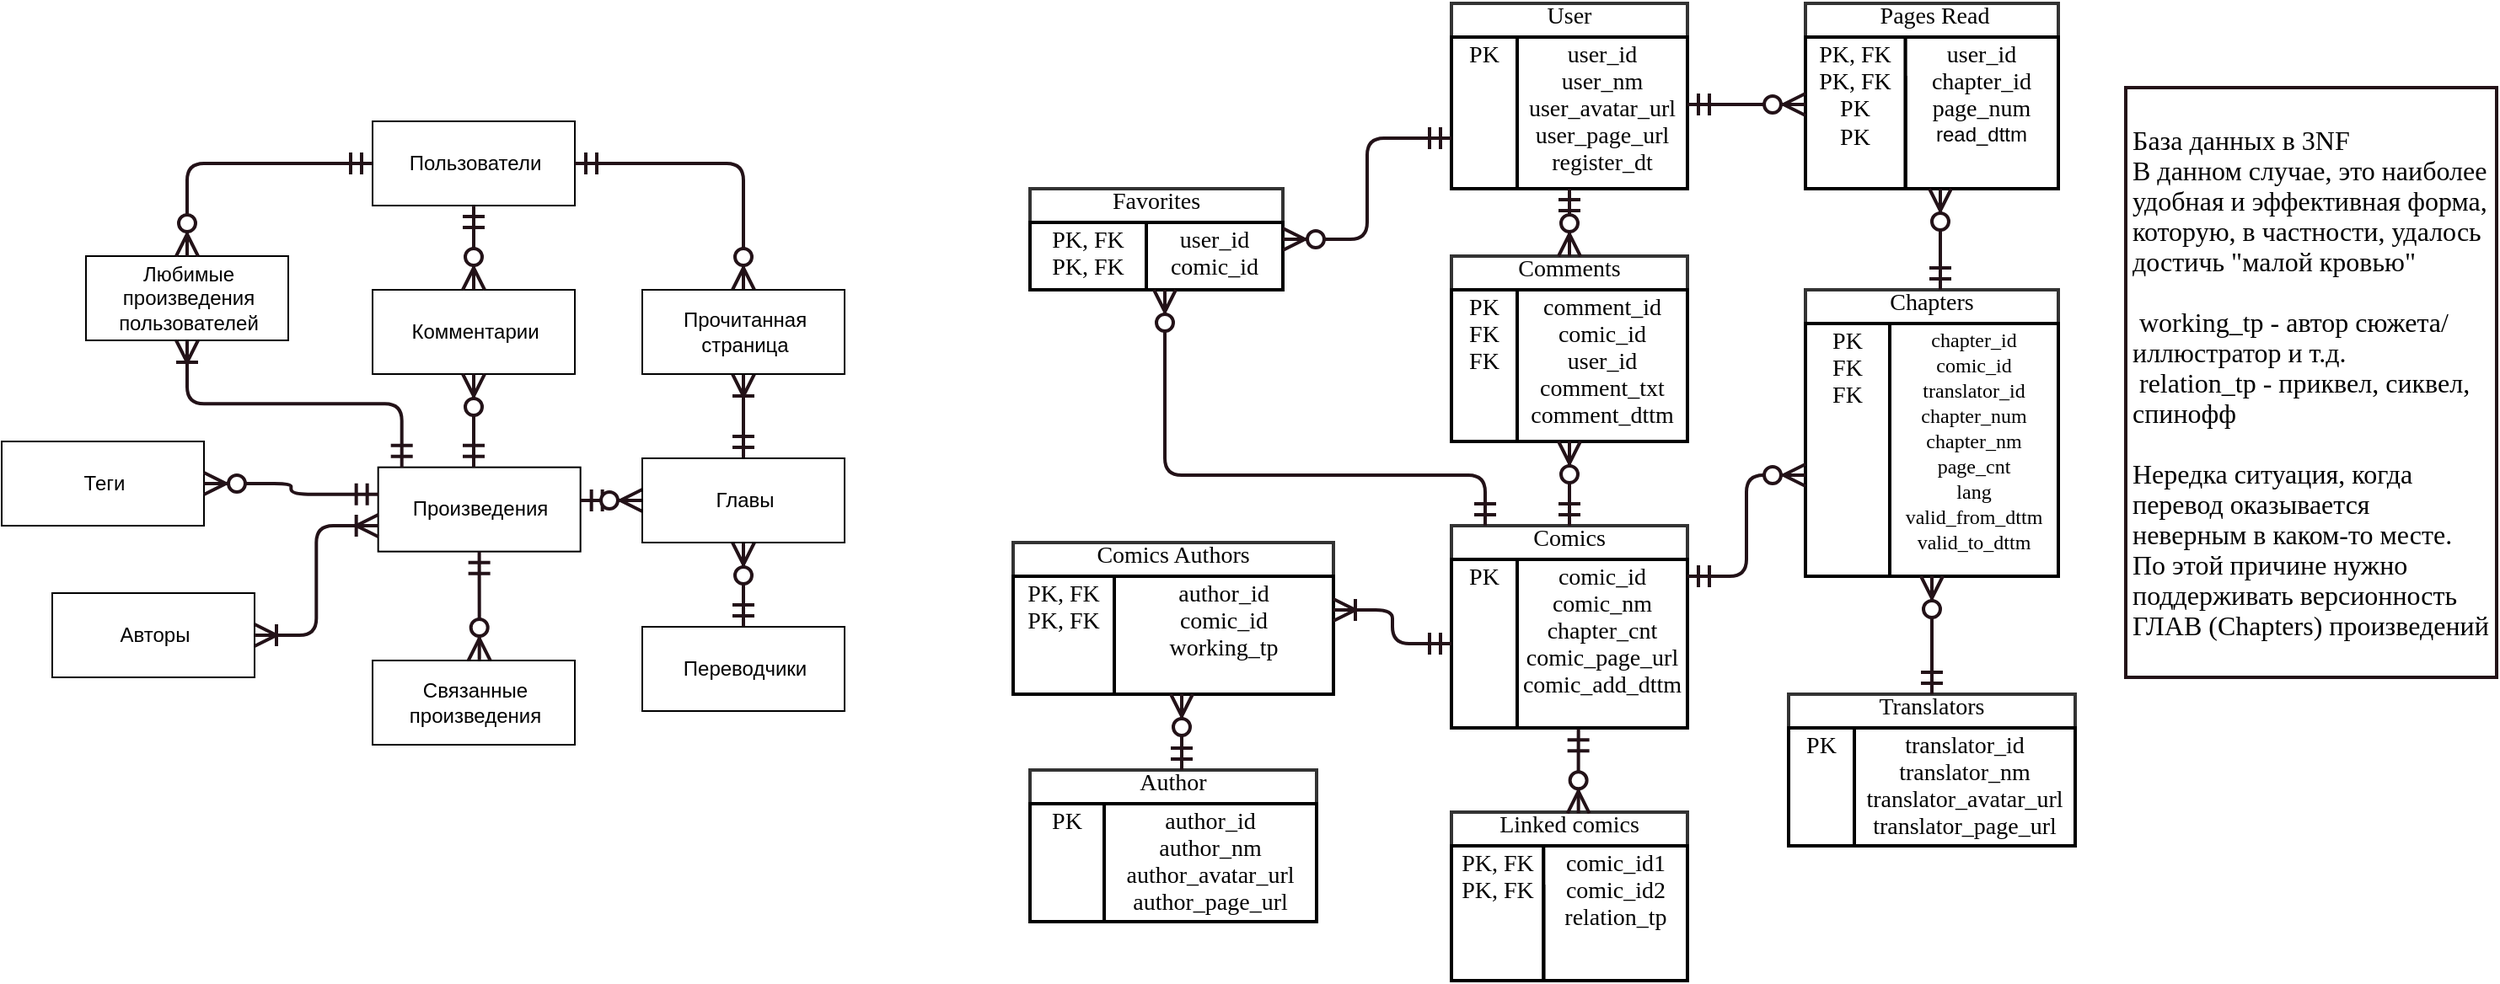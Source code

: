 <mxfile version="14.6.6" type="device"><diagram id="upO_5eK9MUuv22I4tNA9" name="Page-1"><mxGraphModel dx="1065" dy="496" grid="1" gridSize="10" guides="0" tooltips="1" connect="1" arrows="1" fold="1" page="1" pageScale="1" pageWidth="827" pageHeight="1169" background="#FFFFFF" math="0" shadow="0"><root><mxCell id="0"/><mxCell id="2" value="Layer 0" parent="0"/><mxCell id="3" value="&lt;div style='width: 113.0px;height:auto;word-break: break-word;'&gt;&lt;div align=&quot;center&quot;&gt;&lt;span style=&quot;font-size:12px;font-family:Arial;text-decoration:none; line-height: 0;&quot;&gt;&lt;span style=&quot;text-decoration:none; line-height: normal;&quot;&gt;Пользователи&lt;/span&gt;&lt;/span&gt;&lt;/div&gt;&lt;/div&gt;" style="shape=rect;shadow=0;strokeWidth=1;fillColor=#FFFFFF;strokeColor=#000000;opacity=100.0;html=1;nl2Br=0;verticalAlign=middle;align=center;spacingLeft=2.0;spacingRight=0;whiteSpace=wrap;gliffyId=0;" parent="2" vertex="1"><mxGeometry x="380" y="80" width="120" height="50" as="geometry"/></mxCell><mxCell id="4" value="&lt;div style='width: 113.0px;height:auto;word-break: break-word;'&gt;&lt;div align=&quot;center&quot;&gt;&lt;span style=&quot;font-size:12px;font-family:Arial;text-decoration:none; line-height: 0;&quot;&gt;&lt;span style=&quot;text-decoration:none; line-height: normal;&quot;&gt;Переводчики&lt;/span&gt;&lt;/span&gt;&lt;/div&gt;&lt;/div&gt;" style="shape=rect;shadow=0;strokeWidth=1;fillColor=#FFFFFF;strokeColor=#000000;opacity=100.0;html=1;nl2Br=0;verticalAlign=middle;align=center;spacingLeft=2.0;spacingRight=0;whiteSpace=wrap;gliffyId=2;" parent="2" vertex="1"><mxGeometry x="540" y="380" width="120" height="50" as="geometry"/></mxCell><mxCell id="5" value="&lt;div style='width: 113.0px;height:auto;word-break: break-word;'&gt;&lt;div align=&quot;center&quot;&gt;&lt;span style=&quot;font-size:12px;font-family:Arial;text-decoration:none; line-height: 0;&quot;&gt;&lt;span style=&quot;text-decoration:none; line-height: normal;&quot;&gt;Авторы&lt;/span&gt;&lt;/span&gt;&lt;/div&gt;&lt;/div&gt;" style="shape=rect;shadow=0;strokeWidth=1;fillColor=#FFFFFF;strokeColor=#000000;opacity=100.0;html=1;nl2Br=0;verticalAlign=middle;align=center;spacingLeft=2.0;spacingRight=0;whiteSpace=wrap;gliffyId=6;" parent="2" vertex="1"><mxGeometry x="190" y="360" width="120" height="50" as="geometry"/></mxCell><mxCell id="6" value="&lt;div style='width: 113.0px;height:auto;word-break: break-word;'&gt;&lt;div align=&quot;center&quot;&gt;&lt;span style=&quot;font-size:12px;font-family:Arial;text-decoration:none; line-height: 0;&quot;&gt;&lt;span style=&quot;text-decoration:none; line-height: normal;&quot;&gt;Произведения&lt;/span&gt;&lt;/span&gt;&lt;/div&gt;&lt;/div&gt;" style="shape=rect;shadow=0;strokeWidth=1;fillColor=#FFFFFF;strokeColor=#000000;opacity=100.0;html=1;nl2Br=0;verticalAlign=middle;align=center;spacingLeft=2.0;spacingRight=0;whiteSpace=wrap;gliffyId=8;" parent="2" vertex="1"><mxGeometry x="383.333" y="285.333" width="120" height="50" as="geometry"/></mxCell><mxCell id="7" value="&lt;div style='width: 113.0px;height:auto;word-break: break-word;'&gt;&lt;div align=&quot;center&quot;&gt;&lt;span style=&quot;font-size:12px;font-family:Arial;text-decoration:none; line-height: normal;&quot;&gt;Любимые произведения пользователей&lt;/span&gt;&lt;/div&gt;&lt;/div&gt;" style="shape=rect;shadow=0;strokeWidth=1;fillColor=#FFFFFF;strokeColor=#000000;opacity=100.0;html=1;nl2Br=0;verticalAlign=middle;align=center;spacingLeft=2.0;spacingRight=0;whiteSpace=wrap;gliffyId=15;" parent="2" vertex="1"><mxGeometry x="210" y="160" width="120" height="50" as="geometry"/></mxCell><mxCell id="8" style="shape=filledEdge;strokeWidth=2;strokeColor=#231218;fillColor=none;startArrow=ERmandOne;startFill=1;startSize=10;endArrow=ERzeroToMany;endFill=1;endSize=10;rounded=1;gliffyId=18;edgeStyle=orthogonalEdgeStyle;" parent="2" source="3" target="7" edge="1"><mxGeometry width="100" height="100" relative="1" as="geometry"><Array as="points"><mxPoint x="380" y="105"/><mxPoint x="270" y="105"/><mxPoint x="270" y="160"/></Array></mxGeometry></mxCell><mxCell id="9" style="shape=filledEdge;strokeWidth=2;strokeColor=#231218;fillColor=none;startArrow=ERmandOne;startFill=1;startSize=10;endArrow=ERoneToMany;endFill=1;endSize=10;rounded=1;gliffyId=19;edgeStyle=orthogonalEdgeStyle;" parent="2" source="6" target="7" edge="1"><mxGeometry width="100" height="100" relative="1" as="geometry"><Array as="points"><mxPoint x="397.333" y="285.333"/><mxPoint x="397.333" y="247.667"/><mxPoint x="270" y="247.667"/><mxPoint x="270" y="210"/></Array></mxGeometry></mxCell><mxCell id="10" style="shape=filledEdge;strokeWidth=2;strokeColor=#231218;fillColor=none;startArrow=ERoneToMany;startFill=1;startSize=10;endArrow=ERoneToMany;endFill=1;endSize=10;rounded=1;gliffyId=22;edgeStyle=orthogonalEdgeStyle;" parent="2" source="6" target="5" edge="1"><mxGeometry width="100" height="100" relative="1" as="geometry"><Array as="points"><mxPoint x="383.333" y="320"/><mxPoint x="346.667" y="320"/><mxPoint x="346.667" y="385"/><mxPoint x="310" y="385"/></Array></mxGeometry></mxCell><mxCell id="11" style="shape=filledEdge;strokeWidth=2;strokeColor=#231218;fillColor=none;startArrow=ERmandOne;startFill=1;startSize=10;endArrow=ERzeroToMany;endFill=1;endSize=10;rounded=1;gliffyId=23;edgeStyle=orthogonalEdgeStyle;" parent="2" source="4" target="46" edge="1"><mxGeometry width="100" height="100" relative="1" as="geometry"><Array as="points"><mxPoint x="600" y="380"/><mxPoint x="600" y="363.333"/><mxPoint x="600" y="346.667"/><mxPoint x="600" y="330"/></Array></mxGeometry></mxCell><mxCell id="12" value="&lt;div style='width: 113.0px;height:auto;word-break: break-word;'&gt;&lt;div align=&quot;center&quot;&gt;&lt;span style=&quot;font-size:12px;font-family:Arial;text-decoration:none; line-height: normal;&quot;&gt;Связанные произведения&lt;/span&gt;&lt;/div&gt;&lt;/div&gt;" style="shape=rect;shadow=0;strokeWidth=1;fillColor=#FFFFFF;strokeColor=#000000;opacity=100.0;html=1;nl2Br=0;verticalAlign=middle;align=center;spacingLeft=2.0;spacingRight=0;whiteSpace=wrap;gliffyId=27;" parent="2" vertex="1"><mxGeometry x="380" y="400" width="120" height="50" as="geometry"/></mxCell><mxCell id="13" style="shape=filledEdge;strokeWidth=2;strokeColor=#231218;fillColor=none;startArrow=ERmandOne;startFill=1;startSize=10;endArrow=ERzeroToMany;endFill=1;endSize=10;rounded=1;gliffyId=30;edgeStyle=orthogonalEdgeStyle;" parent="2" source="6" target="12" edge="1"><mxGeometry width="100" height="100" relative="1" as="geometry"><Array as="points"><mxPoint x="443.333" y="335.333"/><mxPoint x="443.333" y="356.918"/><mxPoint x="443.333" y="378.502"/><mxPoint x="443.333" y="400.086"/></Array></mxGeometry></mxCell><mxCell id="14" value="&lt;div style='width: 113.0px;height:auto;word-break: break-word;'&gt;&lt;div align=&quot;center&quot;&gt;&lt;span style=&quot;font-size:12px;font-family:Arial;text-decoration:none; line-height: normal;&quot;&gt;Комментарии&lt;/span&gt;&lt;/div&gt;&lt;/div&gt;" style="shape=rect;shadow=0;strokeWidth=1;fillColor=#FFFFFF;strokeColor=#000000;opacity=100.0;html=1;nl2Br=0;verticalAlign=middle;align=center;spacingLeft=2.0;spacingRight=0;whiteSpace=wrap;gliffyId=31;" parent="2" vertex="1"><mxGeometry x="380" y="180" width="120" height="50" as="geometry"/></mxCell><mxCell id="15" style="shape=filledEdge;strokeWidth=2;strokeColor=#231218;fillColor=none;startArrow=ERmandOne;startFill=1;startSize=10;endArrow=ERzeroToMany;endFill=1;endSize=10;rounded=1;gliffyId=34;edgeStyle=orthogonalEdgeStyle;" parent="2" source="6" target="14" edge="1"><mxGeometry width="100" height="100" relative="1" as="geometry"><Array as="points"><mxPoint x="440" y="285.434"/><mxPoint x="440" y="266.956"/><mxPoint x="440" y="248.478"/><mxPoint x="440" y="230"/></Array></mxGeometry></mxCell><mxCell id="16" style="shape=filledEdge;strokeWidth=2;strokeColor=#231218;fillColor=none;startArrow=ERmandOne;startFill=1;startSize=10;endArrow=ERzeroToMany;endFill=1;endSize=10;rounded=1;gliffyId=35;edgeStyle=orthogonalEdgeStyle;" parent="2" source="3" target="14" edge="1"><mxGeometry width="100" height="100" relative="1" as="geometry"><Array as="points"><mxPoint x="440" y="130"/><mxPoint x="440" y="146.667"/><mxPoint x="440" y="163.333"/><mxPoint x="440" y="180"/></Array></mxGeometry></mxCell><mxCell id="17" style="shape=filledEdge;strokeWidth=2;strokeColor=#231218;fillColor=none;startArrow=ERmandOne;startFill=1;startSize=10;endArrow=ERzeroToMany;endFill=1;endSize=10;rounded=1;gliffyId=44;edgeStyle=orthogonalEdgeStyle;" parent="2" source="3" target="45" edge="1"><mxGeometry width="265" height="131" relative="1" as="geometry"><Array as="points"><mxPoint x="500" y="105"/><mxPoint x="600" y="105"/><mxPoint x="600" y="180"/></Array></mxGeometry></mxCell><mxCell id="18" style="shape=filledEdge;strokeWidth=2;strokeColor=#231218;fillColor=none;startArrow=ERmandOne;startFill=1;startSize=10;endArrow=ERzeroToMany;endFill=1;endSize=10;rounded=1;gliffyId=45;edgeStyle=orthogonalEdgeStyle;" parent="2" source="6" target="46" edge="1"><mxGeometry width="263" height="14" relative="1" as="geometry"><Array as="points"><mxPoint x="502.947" y="305"/><mxPoint x="515.298" y="305"/><mxPoint x="527.649" y="305"/><mxPoint x="540" y="305"/></Array></mxGeometry></mxCell><mxCell id="19" value="&lt;div style='width: 147.0px;height:auto;word-break: break-word;'&gt;&lt;div align=&quot;center&quot;&gt;&lt;span style=&quot;font-size:14px;font-family:Times; line-height: normal;&quot;&gt;Favorites&lt;/span&gt;&lt;/div&gt;&lt;/div&gt;" style="swimlane;collapsible=0;fontStyle=0;childLayout=stackLayout;resizeParent=1;resizeParentMax=0;strokeWidth=2;shadow=0;fillColor=#ffffff;strokeColor=#333333;startSize=20.0;whiteSpace=wrap;html=1;nl2Br=0;verticalAlign=middle;align=center;spacingLeft=0.0;spacingRight=0;spacingTop=-4.0;spacingBottom=3;whiteSpace=wrap;gliffyId=102;" parent="2" vertex="1"><mxGeometry x="770" y="120" width="150" height="60" as="geometry"/></mxCell><mxCell id="20" value="&lt;div style='width: 66.0px;height:auto;word-break: break-word;'&gt;&lt;div align=&quot;center&quot;&gt;&lt;span style=&quot;font-size:14px;font-family:Times;text-decoration:none; line-height: 0;&quot;&gt;&lt;span style=&quot;text-decoration:none; line-height: normal;&quot;&gt;PK, FK&lt;/span&gt;&lt;/span&gt;&lt;/div&gt;&lt;div align=&quot;center&quot;&gt;&lt;span style=&quot;font-size:14px;font-family:Times;text-decoration:none; line-height: 0;&quot;&gt;&lt;span style=&quot;text-decoration:none; line-height: normal;&quot;&gt;PK, FK&lt;/span&gt;&lt;/span&gt;&lt;/div&gt;&lt;/div&gt;" style="swimlane;collapsible=0;swimlaneLine=0;strokeWidth=2;shadow=0;fillColor=#ffffff;strokeColor=#000000;whiteSpace=wrap;html=1;fontStyle=0;verticalAlign=top;align=center;spacingLeft=0.0;spacingRight=0;spacingTop=-4.0;spacingBottom=3;whiteSpace=wrap;gliffyId=105;" parent="19" vertex="1"><mxGeometry y="20" width="69" height="40" as="geometry"/></mxCell><mxCell id="21" value="&lt;div style='width: 78.0px;height:auto;word-break: break-word;'&gt;&lt;div align=&quot;center&quot;&gt;&lt;span style=&quot;font-size:14px;font-family:Times; line-height: normal;&quot;&gt;user_id&lt;br /&gt;&lt;/span&gt;&lt;/div&gt;&lt;div align=&quot;center&quot;&gt;&lt;span style=&quot;font-size:14px;font-family:Times; line-height: normal;&quot;&gt;comic_id&lt;/span&gt;&lt;/div&gt;&lt;/div&gt;" style="swimlane;collapsible=0;swimlaneLine=0;strokeWidth=2;shadow=0;fillColor=#ffffff;strokeColor=#000000;whiteSpace=wrap;html=1;fontStyle=0;verticalAlign=top;align=center;spacingLeft=0.0;spacingRight=0;spacingTop=-4.0;spacingBottom=3;whiteSpace=wrap;gliffyId=107;" parent="19" vertex="1"><mxGeometry x="69" y="20" width="81" height="40" as="geometry"/></mxCell><mxCell id="22" value="&lt;div style='width: 147.0px;height:auto;word-break: break-word;'&gt;&lt;div align=&quot;center&quot;&gt;&lt;span style=&quot;font-size:14px;font-family:Times;text-decoration:none; line-height: normal;&quot;&gt;&amp;nbsp;Pages Read&lt;/span&gt;&lt;/div&gt;&lt;/div&gt;" style="swimlane;collapsible=0;fontStyle=0;childLayout=stackLayout;resizeParent=1;resizeParentMax=0;strokeWidth=2;shadow=0;fillColor=#ffffff;strokeColor=#333333;startSize=20.0;whiteSpace=wrap;html=1;nl2Br=0;verticalAlign=middle;align=center;spacingLeft=0.0;spacingRight=0;spacingTop=-4.0;spacingBottom=3;whiteSpace=wrap;gliffyId=109;" parent="2" vertex="1"><mxGeometry x="1230" y="10" width="150.0" height="110" as="geometry"/></mxCell><mxCell id="23" value="&lt;div style=&quot;width: 56.333px ; height: auto ; word-break: break-word&quot;&gt;&lt;div align=&quot;center&quot;&gt;&lt;span style=&quot;font-size: 14px ; font-family: &amp;#34;times&amp;#34; ; line-height: normal&quot;&gt;PK, FK&lt;/span&gt;&lt;/div&gt;&lt;div align=&quot;center&quot;&gt;&lt;span style=&quot;font-size: 14px ; font-family: &amp;#34;times&amp;#34; ; text-decoration: none ; line-height: normal&quot;&gt;PK, FK&lt;/span&gt;&lt;/div&gt;&lt;div align=&quot;center&quot;&gt;&lt;font face=&quot;times&quot;&gt;&lt;span style=&quot;font-size: 14px&quot;&gt;PK&lt;/span&gt;&lt;/font&gt;&lt;/div&gt;&lt;div align=&quot;center&quot;&gt;&lt;font face=&quot;times&quot;&gt;&lt;span style=&quot;font-size: 14px&quot;&gt;PK&lt;/span&gt;&lt;/font&gt;&lt;/div&gt;&lt;/div&gt;" style="swimlane;collapsible=0;swimlaneLine=0;strokeWidth=2;shadow=0;fillColor=#ffffff;strokeColor=#000000;whiteSpace=wrap;html=1;fontStyle=0;verticalAlign=top;align=center;spacingLeft=0.0;spacingRight=0;spacingTop=-4.0;spacingBottom=3;whiteSpace=wrap;gliffyId=112;startSize=23;" parent="22" vertex="1"><mxGeometry y="20" width="59.333" height="90" as="geometry"/></mxCell><mxCell id="24" value="&lt;div style=&quot;width: 87.667px ; height: auto ; word-break: break-word&quot;&gt;&lt;div align=&quot;center&quot;&gt;&lt;span style=&quot;font-size: 14px ; font-family: &amp;#34;times&amp;#34; ; line-height: normal&quot;&gt;user_id&lt;br&gt;&lt;/span&gt;&lt;/div&gt;&lt;div align=&quot;center&quot;&gt;&lt;span style=&quot;font-size: 14px ; font-family: &amp;#34;times&amp;#34; ; line-height: normal&quot;&gt;chapter_id&lt;/span&gt;&lt;/div&gt;&lt;div align=&quot;center&quot;&gt;&lt;span style=&quot;font-size: 14px ; font-family: &amp;#34;times&amp;#34; ; line-height: normal&quot;&gt;page_num&lt;/span&gt;&lt;/div&gt;&lt;div align=&quot;center&quot;&gt;&lt;span style=&quot;line-height: normal&quot;&gt;read_dttm&lt;/span&gt;&lt;/div&gt;&lt;/div&gt;" style="swimlane;collapsible=0;swimlaneLine=0;strokeWidth=2;shadow=0;fillColor=#ffffff;strokeColor=#000000;whiteSpace=wrap;html=1;fontStyle=0;verticalAlign=top;align=center;spacingLeft=0.0;spacingRight=0;spacingTop=-4.0;spacingBottom=3;whiteSpace=wrap;gliffyId=114;" parent="22" vertex="1"><mxGeometry x="59.333" y="20" width="90.667" height="90" as="geometry"/></mxCell><mxCell id="25" value="&lt;div style='width: 137.0px;height:auto;word-break: break-word;'&gt;&lt;div align=&quot;center&quot;&gt;&lt;span style=&quot;font-size:14px;font-family:Times; line-height: normal;&quot;&gt;Comments&lt;/span&gt;&lt;/div&gt;&lt;/div&gt;" style="swimlane;collapsible=0;fontStyle=0;childLayout=stackLayout;resizeParent=1;resizeParentMax=0;strokeWidth=2;shadow=0;fillColor=#ffffff;strokeColor=#333333;startSize=20.0;whiteSpace=wrap;html=1;nl2Br=0;verticalAlign=middle;align=center;spacingLeft=0.0;spacingRight=0;spacingTop=-4.0;spacingBottom=3;whiteSpace=wrap;gliffyId=116;" parent="2" vertex="1"><mxGeometry x="1020" y="160" width="140" height="110" as="geometry"/></mxCell><mxCell id="26" value="&lt;div style='width: 36.0px;height:auto;word-break: break-word;'&gt;&lt;div align=&quot;center&quot;&gt;&lt;span style=&quot;font-size:14px;font-family:Times; line-height: normal;&quot;&gt;PK&lt;/span&gt;&lt;/div&gt;&lt;div align=&quot;center&quot;&gt;&lt;span style=&quot;font-size:14px;font-family:Times; line-height: normal;&quot;&gt;FK&lt;/span&gt;&lt;/div&gt;&lt;div align=&quot;center&quot;&gt;&lt;span style=&quot;font-size:14px;font-family:Times; line-height: normal;&quot;&gt;FK&lt;/span&gt;&lt;/div&gt;&lt;div align=&quot;center&quot;&gt;&lt;span style=&quot;font-size:14px;font-family:Times;text-decoration:none; line-height: normal;&quot;&gt;&amp;nbsp;&lt;/span&gt;&lt;/div&gt;&lt;div align=&quot;center&quot;&gt;&lt;span style=&quot;font-size:14px;font-family:Times;text-decoration:none; line-height: normal;&quot;&gt;&amp;nbsp;&lt;/span&gt;&lt;/div&gt;&lt;div align=&quot;center&quot;&gt;&lt;span style=&quot;font-size:14px;font-family:Times;text-decoration:none; line-height: normal;&quot;&gt;&amp;nbsp;&lt;/span&gt;&lt;/div&gt;&lt;/div&gt;" style="swimlane;collapsible=0;swimlaneLine=0;strokeWidth=2;shadow=0;fillColor=#ffffff;strokeColor=#000000;whiteSpace=wrap;html=1;fontStyle=0;verticalAlign=top;align=center;spacingLeft=0.0;spacingRight=0;spacingTop=-4.0;spacingBottom=3;whiteSpace=wrap;gliffyId=119;" parent="25" vertex="1"><mxGeometry y="20" width="39" height="90" as="geometry"/></mxCell><mxCell id="27" value="&lt;div style=&quot;width: 98.0px ; height: auto ; word-break: break-word&quot;&gt;&lt;div align=&quot;center&quot;&gt;&lt;span style=&quot;font-size: 14px ; font-family: &amp;#34;times&amp;#34; ; line-height: normal&quot;&gt;comment_id&lt;br&gt;comic_id&lt;br&gt;user_id&lt;/span&gt;&lt;/div&gt;&lt;div align=&quot;center&quot;&gt;&lt;span style=&quot;font-size: 14px ; font-family: &amp;#34;times&amp;#34; ; line-height: normal&quot;&gt;comment_txt&lt;/span&gt;&lt;/div&gt;&lt;div align=&quot;center&quot;&gt;&lt;span style=&quot;font-size: 14px ; font-family: &amp;#34;times&amp;#34; ; line-height: normal&quot;&gt;comment_dttm&lt;/span&gt;&lt;/div&gt;&lt;/div&gt;" style="swimlane;collapsible=0;swimlaneLine=0;strokeWidth=2;shadow=0;fillColor=#ffffff;strokeColor=#000000;whiteSpace=wrap;html=1;fontStyle=0;verticalAlign=top;align=center;spacingLeft=0.0;spacingRight=0;spacingTop=-4.0;spacingBottom=3;whiteSpace=wrap;gliffyId=121;" parent="25" vertex="1"><mxGeometry x="39" y="20" width="101" height="90" as="geometry"/></mxCell><mxCell id="28" style="shape=filledEdge;strokeWidth=2;strokeColor=#231218;fillColor=none;startArrow=ERoneToMany;startFill=1;startSize=10;endArrow=ERmandOne;endFill=1;endSize=10;rounded=1;gliffyId=196;edgeStyle=orthogonalEdgeStyle;" parent="2" source="45" target="46" edge="1"><mxGeometry width="9.333" height="60" relative="1" as="geometry"><Array as="points"><mxPoint x="600" y="230"/><mxPoint x="600" y="246.667"/><mxPoint x="600" y="263.333"/><mxPoint x="600" y="280"/></Array></mxGeometry></mxCell><mxCell id="29" value="&lt;div style='width: 137.0px;height:auto;word-break: break-word;'&gt;&lt;div align=&quot;center&quot;&gt;&lt;span style=&quot;font-size:14px;font-family:Times; line-height: normal;&quot;&gt;Comics&lt;/span&gt;&lt;/div&gt;&lt;/div&gt;" style="swimlane;collapsible=0;fontStyle=0;childLayout=stackLayout;resizeParent=1;resizeParentMax=0;strokeWidth=2;shadow=0;fillColor=#ffffff;strokeColor=#333333;startSize=20.0;whiteSpace=wrap;html=1;nl2Br=0;verticalAlign=middle;align=center;spacingLeft=0.0;spacingRight=0;spacingTop=-4.0;spacingBottom=3;whiteSpace=wrap;gliffyId=123;" parent="2" vertex="1"><mxGeometry x="1020" y="320" width="140" height="120" as="geometry"/></mxCell><mxCell id="30" value="&lt;div style='width: 36.0px;height:auto;word-break: break-word;'&gt;&lt;div align=&quot;center&quot;&gt;&lt;span style=&quot;font-size:14px;font-family:Times; line-height: normal;&quot;&gt;PK&lt;/span&gt;&lt;/div&gt;&lt;/div&gt;" style="swimlane;collapsible=0;swimlaneLine=0;strokeWidth=2;shadow=0;fillColor=#ffffff;strokeColor=#000000;whiteSpace=wrap;html=1;fontStyle=0;verticalAlign=top;align=center;spacingLeft=0.0;spacingRight=0;spacingTop=-4.0;spacingBottom=3;whiteSpace=wrap;gliffyId=126;" parent="29" vertex="1"><mxGeometry y="20" width="39" height="100" as="geometry"/></mxCell><mxCell id="31" value="&lt;div style=&quot;width: 98.0px ; height: auto ; word-break: break-word&quot;&gt;&lt;div align=&quot;center&quot;&gt;&lt;span style=&quot;font-size: 14px ; font-family: &amp;#34;times&amp;#34; ; line-height: normal&quot;&gt;comic_id&lt;br&gt;&lt;/span&gt;&lt;/div&gt;&lt;div align=&quot;center&quot;&gt;&lt;span style=&quot;font-size: 14px ; font-family: &amp;#34;times&amp;#34; ; line-height: normal&quot;&gt;comic_nm&lt;/span&gt;&lt;/div&gt;&lt;div align=&quot;center&quot;&gt;&lt;span style=&quot;font-size: 14px ; font-family: &amp;#34;times&amp;#34; ; line-height: normal&quot;&gt;chapter_cnt&lt;/span&gt;&lt;/div&gt;&lt;div align=&quot;center&quot;&gt;&lt;span style=&quot;font-size: 14px ; font-family: &amp;#34;times&amp;#34; ; line-height: normal&quot;&gt;comic_page_url&lt;/span&gt;&lt;/div&gt;&lt;div align=&quot;center&quot;&gt;&lt;span style=&quot;font-size: 14px ; font-family: &amp;#34;times&amp;#34; ; line-height: normal&quot;&gt;comic_add_dttm&lt;/span&gt;&lt;/div&gt;&lt;div align=&quot;center&quot;&gt;&lt;/div&gt;&lt;/div&gt;" style="swimlane;collapsible=0;swimlaneLine=0;strokeWidth=2;shadow=0;fillColor=#ffffff;strokeColor=#000000;whiteSpace=wrap;html=1;fontStyle=0;verticalAlign=top;align=center;spacingLeft=0.0;spacingRight=0;spacingTop=-4.0;spacingBottom=3;whiteSpace=wrap;gliffyId=128;" parent="29" vertex="1"><mxGeometry x="39" y="20" width="101" height="100" as="geometry"/></mxCell><mxCell id="32" value="&lt;div style='width: 137.0px;height:auto;word-break: break-word;'&gt;&lt;div align=&quot;center&quot;&gt;&lt;span style=&quot;font-size:14px;font-family:Times; line-height: normal;&quot;&gt;User&lt;/span&gt;&lt;/div&gt;&lt;/div&gt;" style="swimlane;collapsible=0;fontStyle=0;childLayout=stackLayout;resizeParent=1;resizeParentMax=0;strokeWidth=2;shadow=0;fillColor=#ffffff;strokeColor=#333333;startSize=20.0;whiteSpace=wrap;html=1;nl2Br=0;verticalAlign=middle;align=center;spacingLeft=0.0;spacingRight=0;spacingTop=-4.0;spacingBottom=3;whiteSpace=wrap;gliffyId=130;" parent="2" vertex="1"><mxGeometry x="1020" y="10" width="140" height="110" as="geometry"/></mxCell><mxCell id="33" value="&lt;div style='width: 36.0px;height:auto;word-break: break-word;'&gt;&lt;div align=&quot;center&quot;&gt;&lt;span style=&quot;font-size:14px;font-family:Times; line-height: normal;&quot;&gt;PK&lt;/span&gt;&lt;/div&gt;&lt;div align=&quot;center&quot;&gt;&lt;span style=&quot;font-size:14px;font-family:Times;text-decoration:none; line-height: normal;&quot;&gt;&amp;nbsp;&lt;/span&gt;&lt;/div&gt;&lt;div align=&quot;center&quot;&gt;&lt;span style=&quot;font-size:14px;font-family:Times;text-decoration:none; line-height: normal;&quot;&gt;&amp;nbsp;&lt;/span&gt;&lt;/div&gt;&lt;/div&gt;" style="swimlane;collapsible=0;swimlaneLine=0;strokeWidth=2;shadow=0;fillColor=#ffffff;strokeColor=#000000;whiteSpace=wrap;html=1;fontStyle=0;verticalAlign=top;align=center;spacingLeft=0.0;spacingRight=0;spacingTop=-4.0;spacingBottom=3;whiteSpace=wrap;gliffyId=133;" parent="32" vertex="1"><mxGeometry y="20" width="39" height="90" as="geometry"/></mxCell><mxCell id="34" value="&lt;div style='width: 98.0px;height:auto;word-break: break-word;'&gt;&lt;div align=&quot;center&quot;&gt;&lt;span style=&quot;font-size:14px;font-family:Times; line-height: normal;&quot;&gt;user_id&lt;br /&gt;user_nm&lt;/span&gt;&lt;/div&gt;&lt;div align=&quot;center&quot;&gt;&lt;span style=&quot;font-size:14px;font-family:Times; line-height: normal;&quot;&gt;user_avatar_url&lt;/span&gt;&lt;/div&gt;&lt;div align=&quot;center&quot;&gt;&lt;span style=&quot;font-size:14px;font-family:Times; line-height: normal;&quot;&gt;user_page_url&lt;/span&gt;&lt;/div&gt;&lt;div align=&quot;center&quot;&gt;&lt;span style=&quot;font-size:14px;font-family:Times; line-height: normal;&quot;&gt;register_dt&lt;/span&gt;&lt;/div&gt;&lt;/div&gt;" style="swimlane;collapsible=0;swimlaneLine=0;strokeWidth=2;shadow=0;fillColor=#ffffff;strokeColor=#000000;whiteSpace=wrap;html=1;fontStyle=0;verticalAlign=top;align=center;spacingLeft=0.0;spacingRight=0;spacingTop=-4.0;spacingBottom=3;whiteSpace=wrap;gliffyId=135;" parent="32" vertex="1"><mxGeometry x="39" y="20" width="101" height="90" as="geometry"/></mxCell><mxCell id="35" value="&lt;div style='width: 167.0px;height:auto;word-break: break-word;'&gt;&lt;div align=&quot;center&quot;&gt;&lt;span style=&quot;font-size:14px;font-family:Times; line-height: normal;&quot;&gt;Translators&lt;/span&gt;&lt;/div&gt;&lt;/div&gt;" style="swimlane;collapsible=0;fontStyle=0;childLayout=stackLayout;resizeParent=1;resizeParentMax=0;strokeWidth=2;shadow=0;fillColor=#ffffff;strokeColor=#333333;startSize=20.0;whiteSpace=wrap;html=1;nl2Br=0;verticalAlign=middle;align=center;spacingLeft=0.0;spacingRight=0;spacingTop=-4.0;spacingBottom=3;whiteSpace=wrap;gliffyId=137;" parent="2" vertex="1"><mxGeometry x="1220" y="420" width="170" height="90" as="geometry"/></mxCell><mxCell id="36" value="&lt;div style='width: 36.0px;height:auto;word-break: break-word;'&gt;&lt;div align=&quot;center&quot;&gt;&lt;span style=&quot;font-size:14px;font-family:Times; line-height: normal;&quot;&gt;PK&lt;/span&gt;&lt;/div&gt;&lt;div align=&quot;center&quot;&gt;&lt;span style=&quot;font-size:14px;font-family:Times;text-decoration:none; line-height: normal;&quot;&gt;&amp;nbsp;&lt;/span&gt;&lt;/div&gt;&lt;/div&gt;" style="swimlane;collapsible=0;swimlaneLine=0;strokeWidth=2;shadow=0;fillColor=#ffffff;strokeColor=#000000;whiteSpace=wrap;html=1;fontStyle=0;verticalAlign=top;align=center;spacingLeft=0.0;spacingRight=0;spacingTop=-4.0;spacingBottom=3;whiteSpace=wrap;gliffyId=140;" parent="35" vertex="1"><mxGeometry y="20" width="39" height="70" as="geometry"/></mxCell><mxCell id="37" value="&lt;div style='width: 128.0px;height:auto;word-break: break-word;'&gt;&lt;div align=&quot;center&quot;&gt;&lt;span style=&quot;font-size:14px;font-family:Times; line-height: normal;&quot;&gt;translator_id&lt;br /&gt;translator_nm&lt;/span&gt;&lt;/div&gt;&lt;div align=&quot;center&quot;&gt;&lt;span style=&quot;font-size:14px;font-family:Times; line-height: normal;&quot;&gt;translator_avatar_url&lt;/span&gt;&lt;/div&gt;&lt;div align=&quot;center&quot;&gt;&lt;span style=&quot;font-size:14px;font-family:Times; line-height: normal;&quot;&gt;translator_page_url&lt;/span&gt;&lt;/div&gt;&lt;div align=&quot;center&quot;&gt;&lt;span style=&quot;font-size:14px;font-family:Times;text-decoration:none; line-height: normal;&quot;&gt;&amp;nbsp;&lt;/span&gt;&lt;/div&gt;&lt;/div&gt;" style="swimlane;collapsible=0;swimlaneLine=0;strokeWidth=2;shadow=0;fillColor=#ffffff;strokeColor=#000000;whiteSpace=wrap;html=1;fontStyle=0;verticalAlign=top;align=center;spacingLeft=0.0;spacingRight=0;spacingTop=-4.0;spacingBottom=3;whiteSpace=wrap;gliffyId=142;startSize=10;" parent="35" vertex="1"><mxGeometry x="39" y="20" width="131" height="70" as="geometry"/></mxCell><mxCell id="38" value="&lt;div style='width: 212.368px;height:auto;word-break: break-word;'&gt;&lt;div align=&quot;left&quot;&gt;&lt;span style=&quot;font-size:16px;font-family:Times;text-decoration:none; line-height: 0;&quot;&gt;&lt;span style=&quot;text-decoration:none; line-height: normal;&quot;&gt;База данных в 3NF&lt;/span&gt;&lt;/span&gt;&lt;/div&gt;&lt;div align=&quot;left&quot;&gt;&lt;span style=&quot;font-size:16px;font-family:Times;text-decoration:none; line-height: 0;&quot;&gt;&lt;span style=&quot;text-decoration:none; line-height: normal;&quot;&gt;В данном случае, это наиболее удобная и эффективная форма, которую, в частности, удалось достичь &amp;#34;малой кровью&amp;#34;&lt;/span&gt;&lt;/span&gt;&lt;/div&gt;&lt;div align=&quot;left&quot;&gt;&lt;span style=&quot;font-size:16px;font-family:Times;text-decoration:none; line-height: 0;&quot;&gt;&lt;span style=&quot;text-decoration:none; line-height: normal;&quot;&gt;&amp;nbsp;&lt;/span&gt;&lt;/span&gt;&lt;/div&gt;&lt;div align=&quot;left&quot;&gt;&lt;span style=&quot;font-size:16px;font-family:Times;text-decoration:none; line-height: 0;&quot;&gt;&lt;span style=&quot;text-decoration:none; line-height: normal;&quot;&gt;&amp;nbsp;working_tp - автор сюжета/иллюстратор и т.д.&lt;/span&gt;&lt;/span&gt;&lt;/div&gt;&lt;div align=&quot;left&quot;&gt;&lt;span style=&quot;font-size:16px;font-family:Times;text-decoration:none; line-height: 0;&quot;&gt;&lt;span style=&quot;text-decoration:none; line-height: normal;&quot;&gt;&amp;nbsp;relation_tp - приквел, сиквел, спинофф&lt;/span&gt;&lt;/span&gt;&lt;/div&gt;&lt;div align=&quot;left&quot;&gt;&lt;span style=&quot;font-size:16px;font-family:Times;text-decoration:none; line-height: 0;&quot;&gt;&lt;span style=&quot;text-decoration:none; line-height: normal;&quot;&gt;&amp;nbsp;&lt;/span&gt;&lt;/span&gt;&lt;/div&gt;&lt;div align=&quot;left&quot;&gt;&lt;span style=&quot;font-size:16px;font-family:Times; line-height: 0;&quot;&gt;&lt;span style=&quot; line-height: normal;&quot;&gt;Нередка ситуация, когда перевод оказывается неверным в каком-то месте. По этой причине нужно поддерживать версионность ГЛАВ (Chapters) произведений&lt;/span&gt;&lt;/span&gt;&lt;/div&gt;&lt;/div&gt;" style="shape=rect;shadow=0;strokeWidth=2;fillColor=#ffffff;strokeColor=#231218;opacity=100.0;html=1;nl2Br=0;verticalAlign=middle;align=left;spacingLeft=2.316;spacingRight=0;whiteSpace=wrap;gliffyId=275;" parent="2" vertex="1"><mxGeometry x="1420" y="60" width="220" height="350" as="geometry"/></mxCell><mxCell id="39" value="&lt;div style='width: 167.0px;height:auto;word-break: break-word;'&gt;&lt;div align=&quot;center&quot;&gt;&lt;span style=&quot;font-size:14px;font-family:Times; line-height: normal;&quot;&gt;Author&lt;/span&gt;&lt;/div&gt;&lt;/div&gt;" style="swimlane;collapsible=0;fontStyle=0;childLayout=stackLayout;resizeParent=1;resizeParentMax=0;strokeWidth=2;shadow=0;fillColor=#ffffff;strokeColor=#333333;startSize=20.0;whiteSpace=wrap;html=1;nl2Br=0;verticalAlign=middle;align=center;spacingLeft=0.0;spacingRight=0;spacingTop=-4.0;spacingBottom=3;whiteSpace=wrap;gliffyId=144;" parent="2" vertex="1"><mxGeometry x="770" y="465" width="170" height="90" as="geometry"/></mxCell><mxCell id="40" value="&lt;div style='width: 41.0px;height:auto;word-break: break-word;'&gt;&lt;div align=&quot;center&quot;&gt;&lt;span style=&quot;font-size:14px;font-family:Times; line-height: normal;&quot;&gt;PK&lt;/span&gt;&lt;/div&gt;&lt;/div&gt;" style="swimlane;collapsible=0;swimlaneLine=0;strokeWidth=2;shadow=0;fillColor=#ffffff;strokeColor=#000000;whiteSpace=wrap;html=1;fontStyle=0;verticalAlign=top;align=center;spacingLeft=0.0;spacingRight=0;spacingTop=-4.0;spacingBottom=3;whiteSpace=wrap;gliffyId=147;" parent="39" vertex="1"><mxGeometry y="20" width="44" height="70" as="geometry"/></mxCell><mxCell id="41" value="&lt;div style=&quot;width: 123.0px ; height: auto ; word-break: break-word&quot;&gt;&lt;div align=&quot;center&quot;&gt;&lt;span style=&quot;font-size: 14px ; font-family: &amp;#34;times&amp;#34; ; line-height: normal&quot;&gt;author_id&lt;br&gt;author_nm&lt;/span&gt;&lt;/div&gt;&lt;div align=&quot;center&quot;&gt;&lt;span style=&quot;font-size: 14px ; font-family: &amp;#34;times&amp;#34; ; line-height: normal&quot;&gt;author_avatar_url&lt;/span&gt;&lt;/div&gt;&lt;div align=&quot;center&quot;&gt;&lt;span style=&quot;font-size: 14px ; font-family: &amp;#34;times&amp;#34; ; line-height: normal&quot;&gt;author_page_url&lt;/span&gt;&lt;/div&gt;&lt;/div&gt;" style="swimlane;collapsible=0;swimlaneLine=0;strokeWidth=2;shadow=0;fillColor=#ffffff;strokeColor=#000000;whiteSpace=wrap;html=1;fontStyle=0;verticalAlign=top;align=center;spacingLeft=0.0;spacingRight=0;spacingTop=-4.0;spacingBottom=3;whiteSpace=wrap;gliffyId=149;" parent="39" vertex="1"><mxGeometry x="44" y="20" width="126" height="70" as="geometry"/></mxCell><mxCell id="42" value="&lt;div style='width: 137.0px;height:auto;word-break: break-word;'&gt;&lt;div align=&quot;center&quot;&gt;&lt;span style=&quot;font-size:14px;font-family:Times; line-height: normal;&quot;&gt;Linked comics&lt;/span&gt;&lt;/div&gt;&lt;/div&gt;" style="swimlane;collapsible=0;fontStyle=0;childLayout=stackLayout;resizeParent=1;resizeParentMax=0;strokeWidth=2;shadow=0;fillColor=#ffffff;strokeColor=#333333;startSize=20.0;whiteSpace=wrap;html=1;nl2Br=0;verticalAlign=middle;align=center;spacingLeft=0.0;spacingRight=0;spacingTop=-4.0;spacingBottom=3;whiteSpace=wrap;gliffyId=158;" parent="2" vertex="1"><mxGeometry x="1020" y="490" width="140" height="100" as="geometry"/></mxCell><mxCell id="43" value="&lt;div style='width: 51.667px;height:auto;word-break: break-word;'&gt;&lt;div align=&quot;center&quot;&gt;&lt;span style=&quot;font-size:14px;font-family:Times; line-height: normal;&quot;&gt;PK, FK&lt;/span&gt;&lt;/div&gt;&lt;div align=&quot;center&quot;&gt;&lt;span style=&quot;font-size:14px;font-family:Times;text-decoration:none; line-height: 0;&quot;&gt;&lt;span style=&quot;text-decoration:none; line-height: normal;&quot;&gt;PK, FK&lt;/span&gt;&lt;/span&gt;&lt;/div&gt;&lt;/div&gt;" style="swimlane;collapsible=0;swimlaneLine=0;strokeWidth=2;shadow=0;fillColor=#ffffff;strokeColor=#000000;whiteSpace=wrap;html=1;fontStyle=0;verticalAlign=top;align=center;spacingLeft=0.0;spacingRight=0;spacingTop=-4.0;spacingBottom=3;whiteSpace=wrap;gliffyId=161;" parent="42" vertex="1"><mxGeometry y="20" width="54.667" height="80" as="geometry"/></mxCell><mxCell id="44" value="&lt;div style='width: 82.333px;height:auto;word-break: break-word;'&gt;&lt;div align=&quot;center&quot;&gt;&lt;span style=&quot;font-family:Times; line-height: 0;&quot;&gt;&lt;span style=&quot;font-size:14px; line-height: normal;&quot;&gt;comic_id1&lt;/span&gt;&lt;/span&gt;&lt;/div&gt;&lt;div align=&quot;center&quot;&gt;&lt;span style=&quot;font-family:Times; line-height: 0;&quot;&gt;&lt;span style=&quot;font-size:14px; line-height: normal;&quot;&gt;comic_id2&lt;/span&gt;&lt;/span&gt;&lt;/div&gt;&lt;div align=&quot;center&quot;&gt;&lt;span style=&quot;font-family:Times; line-height: 0;&quot;&gt;&lt;span style=&quot;font-size:14px; line-height: normal;&quot;&gt;relation_tp&lt;/span&gt;&lt;/span&gt;&lt;/div&gt;&lt;/div&gt;" style="swimlane;collapsible=0;swimlaneLine=0;strokeWidth=2;shadow=0;fillColor=#ffffff;strokeColor=#000000;whiteSpace=wrap;html=1;fontStyle=0;verticalAlign=top;align=center;spacingLeft=0.0;spacingRight=0;spacingTop=-4.0;spacingBottom=3;whiteSpace=wrap;gliffyId=163;" parent="42" vertex="1"><mxGeometry x="54.667" y="20" width="85.333" height="80" as="geometry"/></mxCell><mxCell id="45" value="&lt;div style='width: 113.0px;height:auto;word-break: break-word;'&gt;&lt;div align=&quot;center&quot;&gt;&lt;span style=&quot;font-size:12px;font-family:Arial;text-decoration:none; line-height: normal;&quot;&gt;Прочитанная страница&lt;/span&gt;&lt;/div&gt;&lt;/div&gt;" style="shape=rect;shadow=0;strokeWidth=1;fillColor=#FFFFFF;strokeColor=#000000;opacity=100.0;html=1;nl2Br=0;verticalAlign=middle;align=center;spacingLeft=2.0;spacingRight=0;whiteSpace=wrap;gliffyId=192;" parent="2" vertex="1"><mxGeometry x="540" y="180" width="120" height="50" as="geometry"/></mxCell><mxCell id="46" value="&lt;div style='width: 113.0px;height:auto;word-break: break-word;'&gt;&lt;div align=&quot;center&quot;&gt;&lt;span style=&quot;font-size:12px;font-family:Arial;text-decoration:none; line-height: normal;&quot;&gt;Главы&lt;/span&gt;&lt;/div&gt;&lt;/div&gt;" style="shape=rect;shadow=0;strokeWidth=1;fillColor=#FFFFFF;strokeColor=#000000;opacity=100.0;html=1;nl2Br=0;verticalAlign=middle;align=center;spacingLeft=2.0;spacingRight=0;whiteSpace=wrap;gliffyId=194;" parent="2" vertex="1"><mxGeometry x="540" y="280" width="120" height="50" as="geometry"/></mxCell><mxCell id="47" value="&lt;div style='width: 147.0px;height:auto;word-break: break-word;'&gt;&lt;div align=&quot;center&quot;&gt;&lt;span style=&quot;font-size:14px;font-family:Times; line-height: normal;&quot;&gt;Chapters&lt;/span&gt;&lt;/div&gt;&lt;/div&gt;" style="swimlane;collapsible=0;fontStyle=0;childLayout=stackLayout;resizeParent=1;resizeParentMax=0;strokeWidth=2;shadow=0;fillColor=#ffffff;strokeColor=#333333;startSize=20.0;whiteSpace=wrap;html=1;nl2Br=0;verticalAlign=middle;align=center;spacingLeft=0.0;spacingRight=0;spacingTop=-4.0;spacingBottom=3;whiteSpace=wrap;gliffyId=198;" parent="2" vertex="1"><mxGeometry x="1230" y="180" width="150" height="170" as="geometry"/></mxCell><mxCell id="48" value="&lt;div style='width: 56.0px;height:auto;word-break: break-word;'&gt;&lt;div align=&quot;center&quot;&gt;&lt;span style=&quot;font-size:14px;font-family:Times; line-height: normal;&quot;&gt;PK&lt;/span&gt;&lt;/div&gt;&lt;div align=&quot;center&quot;&gt;&lt;span style=&quot;font-size:14px;font-family:Times; line-height: normal;&quot;&gt;FK&lt;/span&gt;&lt;/div&gt;&lt;div align=&quot;center&quot;&gt;&lt;span style=&quot;font-size:14px;font-family:Times; line-height: normal;&quot;&gt;FK&lt;/span&gt;&lt;/div&gt;&lt;div align=&quot;center&quot;&gt;&lt;span style=&quot;font-size:14px;font-family:Times;text-decoration:none; line-height: normal;&quot;&gt;&amp;nbsp;&lt;/span&gt;&lt;/div&gt;&lt;/div&gt;" style="swimlane;collapsible=0;swimlaneLine=0;strokeWidth=2;shadow=0;fillColor=#ffffff;strokeColor=#000000;whiteSpace=wrap;html=1;fontStyle=0;verticalAlign=top;align=center;spacingLeft=0.0;spacingRight=0;spacingTop=-4.0;spacingBottom=3;whiteSpace=wrap;gliffyId=201;" parent="47" vertex="1"><mxGeometry y="20" width="50" height="150" as="geometry"/></mxCell><mxCell id="49" value="&lt;div style=&quot;width: 88px ; height: auto ; word-break: break-word&quot;&gt;&lt;div&gt;&lt;span style=&quot;line-height: normal&quot;&gt;&lt;font face=&quot;Times New Roman&quot; style=&quot;font-size: 12px&quot;&gt;chapter_id&lt;br&gt;&lt;/font&gt;&lt;/span&gt;&lt;/div&gt;&lt;div&gt;&lt;span style=&quot;line-height: normal&quot;&gt;&lt;font face=&quot;Times New Roman&quot; style=&quot;font-size: 12px&quot;&gt;comic_id&lt;/font&gt;&lt;/span&gt;&lt;/div&gt;&lt;div&gt;&lt;span style=&quot;line-height: normal&quot;&gt;&lt;font face=&quot;Times New Roman&quot; style=&quot;font-size: 12px&quot;&gt;translator_id&lt;/font&gt;&lt;/span&gt;&lt;/div&gt;&lt;div&gt;&lt;span style=&quot;line-height: normal&quot;&gt;&lt;font face=&quot;Times New Roman&quot; style=&quot;font-size: 12px&quot;&gt;chapter_num&lt;/font&gt;&lt;/span&gt;&lt;/div&gt;&lt;div&gt;&lt;span style=&quot;line-height: normal&quot;&gt;&lt;font face=&quot;Times New Roman&quot; style=&quot;font-size: 12px&quot;&gt;chapter_nm&lt;/font&gt;&lt;/span&gt;&lt;/div&gt;&lt;div&gt;&lt;span style=&quot;line-height: normal&quot;&gt;&lt;font face=&quot;Times New Roman&quot; style=&quot;font-size: 12px&quot;&gt;page_cnt&lt;/font&gt;&lt;/span&gt;&lt;/div&gt;&lt;div&gt;&lt;span style=&quot;line-height: normal&quot;&gt;&lt;font face=&quot;Times New Roman&quot; style=&quot;font-size: 12px&quot;&gt;lang&lt;/font&gt;&lt;/span&gt;&lt;/div&gt;&lt;div&gt;&lt;span style=&quot;line-height: normal&quot;&gt;&lt;font face=&quot;Times New Roman&quot; style=&quot;font-size: 12px&quot;&gt;valid_from_dttm&lt;/font&gt;&lt;/span&gt;&lt;/div&gt;&lt;div&gt;&lt;span style=&quot;line-height: normal&quot;&gt;&lt;font face=&quot;Times New Roman&quot; style=&quot;font-size: 12px&quot;&gt;valid_to_dttm&lt;/font&gt;&lt;/span&gt;&lt;/div&gt;&lt;/div&gt;" style="swimlane;collapsible=0;swimlaneLine=0;strokeWidth=2;shadow=0;fillColor=#ffffff;strokeColor=#000000;whiteSpace=wrap;html=1;fontStyle=0;verticalAlign=top;align=center;spacingLeft=0.0;spacingRight=0;spacingTop=-4.0;spacingBottom=3;whiteSpace=wrap;gliffyId=203;" parent="47" vertex="1"><mxGeometry x="50" y="20" width="100" height="150" as="geometry"/></mxCell><mxCell id="50" value="&lt;div style='width: 113.0px;height:auto;word-break: break-word;'&gt;&lt;div align=&quot;center&quot;&gt;&lt;span style=&quot;font-size:12px;font-family:Arial;text-decoration:none; line-height: 0;&quot;&gt;&lt;span style=&quot;text-decoration:none; line-height: normal;&quot;&gt;Теги&lt;/span&gt;&lt;/span&gt;&lt;/div&gt;&lt;/div&gt;" style="shape=rect;shadow=0;strokeWidth=1;fillColor=#FFFFFF;strokeColor=#000000;opacity=100.0;html=1;nl2Br=0;verticalAlign=middle;align=center;spacingLeft=2.0;spacingRight=0;whiteSpace=wrap;gliffyId=205;" parent="2" vertex="1"><mxGeometry x="160" y="270" width="120" height="50" as="geometry"/></mxCell><mxCell id="51" style="shape=filledEdge;strokeWidth=2;strokeColor=#231218;fillColor=none;startArrow=ERmandOne;startFill=1;startSize=10;endArrow=ERzeroToMany;endFill=1;endSize=10;rounded=1;gliffyId=207;edgeStyle=orthogonalEdgeStyle;" parent="2" source="6" target="50" edge="1"><mxGeometry width="100" height="100" relative="1" as="geometry"><Array as="points"><mxPoint x="383.333" y="301.333"/><mxPoint x="331.667" y="301.333"/><mxPoint x="331.667" y="295"/><mxPoint x="280" y="295"/></Array></mxGeometry></mxCell><mxCell id="52" value="&lt;div style='width: 187.0px;height:auto;word-break: break-word;'&gt;&lt;div align=&quot;center&quot;&gt;&lt;span style=&quot;font-size:14px;font-family:Times; line-height: normal;&quot;&gt;Comics Authors&lt;/span&gt;&lt;/div&gt;&lt;/div&gt;" style="swimlane;collapsible=0;fontStyle=0;childLayout=stackLayout;resizeParent=1;resizeParentMax=0;strokeWidth=2;shadow=0;fillColor=#ffffff;strokeColor=#333333;startSize=20.0;whiteSpace=wrap;html=1;nl2Br=0;verticalAlign=middle;align=center;spacingLeft=0.0;spacingRight=0;spacingTop=-4.0;spacingBottom=3;whiteSpace=wrap;gliffyId=208;" parent="2" vertex="1"><mxGeometry x="760" y="330" width="190" height="90" as="geometry"/></mxCell><mxCell id="53" value="&lt;div style='width: 57.0px;height:auto;word-break: break-word;'&gt;&lt;div align=&quot;center&quot;&gt;&lt;span style=&quot;font-size:14px;font-family:Times; line-height: normal;&quot;&gt;PK, FK&lt;/span&gt;&lt;/div&gt;&lt;div align=&quot;center&quot;&gt;&lt;span style=&quot;font-family:Times; line-height: 0;&quot;&gt;&lt;span style=&quot;font-size:14px; line-height: normal;&quot;&gt;PK, FK&lt;/span&gt;&lt;/span&gt;&lt;/div&gt;&lt;/div&gt;" style="swimlane;collapsible=0;swimlaneLine=0;strokeWidth=2;shadow=0;fillColor=#ffffff;strokeColor=#000000;whiteSpace=wrap;html=1;fontStyle=0;verticalAlign=top;align=center;spacingLeft=0.0;spacingRight=0;spacingTop=-4.0;spacingBottom=3;whiteSpace=wrap;gliffyId=211;" parent="52" vertex="1"><mxGeometry y="20" width="60" height="70" as="geometry"/></mxCell><mxCell id="54" value="&lt;div style='width: 127.0px;height:auto;word-break: break-word;'&gt;&lt;div align=&quot;center&quot;&gt;&lt;span style=&quot;font-size:14px;font-family:Times; line-height: normal;&quot;&gt;author_id&lt;br /&gt;comic_id&lt;/span&gt;&lt;/div&gt;&lt;div align=&quot;center&quot;&gt;&lt;span style=&quot;font-family:Times; line-height: 0;&quot;&gt;&lt;span style=&quot;font-size:14px; line-height: normal;&quot;&gt;working_tp&lt;/span&gt;&lt;/span&gt;&lt;/div&gt;&lt;/div&gt;" style="swimlane;collapsible=0;swimlaneLine=0;strokeWidth=2;shadow=0;fillColor=#ffffff;strokeColor=#000000;whiteSpace=wrap;html=1;fontStyle=0;verticalAlign=top;align=center;spacingLeft=0.0;spacingRight=0;spacingTop=-4.0;spacingBottom=3;whiteSpace=wrap;gliffyId=213;" parent="52" vertex="1"><mxGeometry x="60" y="20" width="130" height="70" as="geometry"/></mxCell><mxCell id="55" style="shape=filledEdge;strokeWidth=2;strokeColor=#231218;fillColor=none;startArrow=ERmandOne;startFill=1;startSize=10;endArrow=ERzeroToMany;endFill=1;endSize=10;rounded=1;gliffyId=252;edgeStyle=orthogonalEdgeStyle;" parent="2" edge="1"><mxGeometry width="100" height="100" relative="1" as="geometry"><mxPoint x="1090" y="120" as="sourcePoint"/><mxPoint x="1090" y="160" as="targetPoint"/><Array as="points"><mxPoint x="1090" y="145"/></Array></mxGeometry></mxCell><mxCell id="56" style="shape=filledEdge;strokeWidth=2;strokeColor=#231218;fillColor=none;startArrow=ERmandOne;startFill=1;startSize=10;endArrow=ERzeroToMany;endFill=1;endSize=10;rounded=1;gliffyId=255;edgeStyle=orthogonalEdgeStyle;" parent="2" edge="1"><mxGeometry width="100" height="100" relative="1" as="geometry"><mxPoint x="1020" y="90" as="sourcePoint"/><mxPoint x="920" y="150" as="targetPoint"/><Array as="points"><mxPoint x="970" y="90"/><mxPoint x="970" y="150"/></Array></mxGeometry></mxCell><mxCell id="57" style="shape=filledEdge;strokeWidth=2;strokeColor=#231218;fillColor=none;startArrow=ERmandOne;startFill=1;startSize=10;endArrow=ERzeroToMany;endFill=1;endSize=10;rounded=1;gliffyId=256;edgeStyle=orthogonalEdgeStyle;" parent="2" edge="1"><mxGeometry width="100" height="100" relative="1" as="geometry"><mxPoint x="860" y="465" as="sourcePoint"/><mxPoint x="860" y="420" as="targetPoint"/><Array as="points"><mxPoint x="860" y="442.5"/></Array></mxGeometry></mxCell><mxCell id="58" style="shape=filledEdge;strokeWidth=2;strokeColor=#231218;fillColor=none;startArrow=ERmandOne;startFill=1;startSize=10;endArrow=ERoneToMany;endFill=1;endSize=10;rounded=1;gliffyId=257;edgeStyle=orthogonalEdgeStyle;" parent="2" edge="1"><mxGeometry width="100" height="100" relative="1" as="geometry"><mxPoint x="1020" y="390" as="sourcePoint"/><mxPoint x="950" y="370" as="targetPoint"/><Array as="points"><mxPoint x="985" y="390"/><mxPoint x="985" y="370"/></Array></mxGeometry></mxCell><mxCell id="59" style="shape=filledEdge;strokeWidth=2;strokeColor=#231218;fillColor=none;startArrow=ERmandOne;startFill=1;startSize=10;endArrow=ERzeroToMany;endFill=1;endSize=10;rounded=1;gliffyId=264;edgeStyle=orthogonalEdgeStyle;" parent="2" edge="1"><mxGeometry width="100" height="100" relative="1" as="geometry"><mxPoint x="1040" y="320" as="sourcePoint"/><mxPoint x="850" y="180" as="targetPoint"/><Array as="points"><mxPoint x="1040" y="290"/><mxPoint x="850" y="290"/></Array></mxGeometry></mxCell><mxCell id="60" style="shape=filledEdge;strokeWidth=2;strokeColor=#231218;fillColor=none;startArrow=ERzeroToMany;startFill=1;startSize=10;endArrow=ERmandOne;endFill=1;endSize=10;rounded=1;gliffyId=265;edgeStyle=orthogonalEdgeStyle;" parent="2" edge="1"><mxGeometry width="100" height="100" relative="1" as="geometry"><mxPoint x="1090" y="270" as="sourcePoint"/><mxPoint x="1090" y="320" as="targetPoint"/><Array as="points"><mxPoint x="1090" y="295"/></Array></mxGeometry></mxCell><mxCell id="61" style="shape=filledEdge;strokeWidth=2;strokeColor=#231218;fillColor=none;startArrow=ERmandOne;startFill=1;startSize=10;endArrow=ERzeroToMany;endFill=1;endSize=10;rounded=1;gliffyId=266;edgeStyle=orthogonalEdgeStyle;" parent="2" edge="1"><mxGeometry width="100" height="100" relative="1" as="geometry"><mxPoint x="1160" y="70" as="sourcePoint"/><mxPoint x="1230" y="70" as="targetPoint"/><Array as="points"><mxPoint x="1190" y="70"/></Array></mxGeometry></mxCell><mxCell id="62" style="shape=filledEdge;strokeWidth=2;strokeColor=#231218;fillColor=none;startArrow=ERzeroToMany;startFill=1;startSize=10;endArrow=ERmandOne;endFill=1;endSize=10;rounded=1;gliffyId=267;edgeStyle=orthogonalEdgeStyle;exitX=0.25;exitY=1;exitDx=0;exitDy=0;" parent="2" source="49" target="35" edge="1"><mxGeometry width="100" height="100" relative="1" as="geometry"><mxPoint x="1310" y="400" as="sourcePoint"/><mxPoint x="1310" y="450" as="targetPoint"/><Array as="points"><mxPoint x="1312" y="440"/><mxPoint x="1312" y="440"/></Array></mxGeometry></mxCell><mxCell id="63" style="shape=filledEdge;strokeWidth=2;strokeColor=#231218;fillColor=none;startArrow=ERmandOne;startFill=1;startSize=10;endArrow=ERzeroToMany;endFill=1;endSize=10;rounded=1;gliffyId=268;edgeStyle=orthogonalEdgeStyle;" parent="2" edge="1"><mxGeometry width="100" height="100" relative="1" as="geometry"><mxPoint x="1095.333" y="440.667" as="sourcePoint"/><mxPoint x="1095.333" y="490.667" as="targetPoint"/><Array as="points"><mxPoint x="1095.333" y="465.667"/></Array></mxGeometry></mxCell><mxCell id="64" style="shape=filledEdge;strokeWidth=2;strokeColor=#231218;fillColor=none;startArrow=ERmandOne;startFill=1;startSize=10;endArrow=ERzeroToMany;endFill=1;endSize=10;rounded=1;gliffyId=269;edgeStyle=orthogonalEdgeStyle;" parent="2" edge="1"><mxGeometry width="100" height="100" relative="1" as="geometry"><mxPoint x="1310" y="180" as="sourcePoint"/><mxPoint x="1310" y="120" as="targetPoint"/><Array as="points"><mxPoint x="1310" y="150"/></Array></mxGeometry></mxCell><mxCell id="65" style="shape=filledEdge;strokeWidth=2;strokeColor=#231218;fillColor=none;startArrow=ERmandOne;startFill=1;startSize=10;endArrow=ERzeroToMany;endFill=1;endSize=10;rounded=1;gliffyId=270;edgeStyle=orthogonalEdgeStyle;" parent="2" edge="1"><mxGeometry width="100" height="100" relative="1" as="geometry"><mxPoint x="1160" y="350" as="sourcePoint"/><mxPoint x="1230" y="290" as="targetPoint"/><Array as="points"><mxPoint x="1195" y="350"/><mxPoint x="1195" y="290"/></Array></mxGeometry></mxCell></root></mxGraphModel></diagram></mxfile>